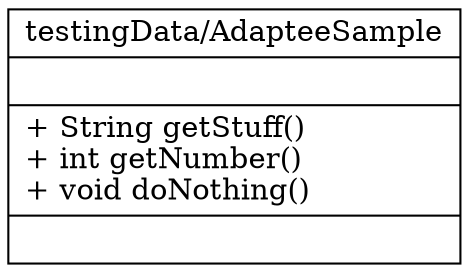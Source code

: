 digraph UML {

	node [
		shape = "record"
	]

	AdapteeSample [
		label = "{testingData/AdapteeSample||+ String getStuff()\l+ int getNumber()\l+ void doNothing()\l|}"
		
	]

	edge [
		arrowhead = "empty"
	]

	edge [
		style = "dashed"
	]

	edge [
		arrowhead = "normal" style = "solid"
	]

	edge [
		arrowhead = "normal" style = "dashed"
	]

}